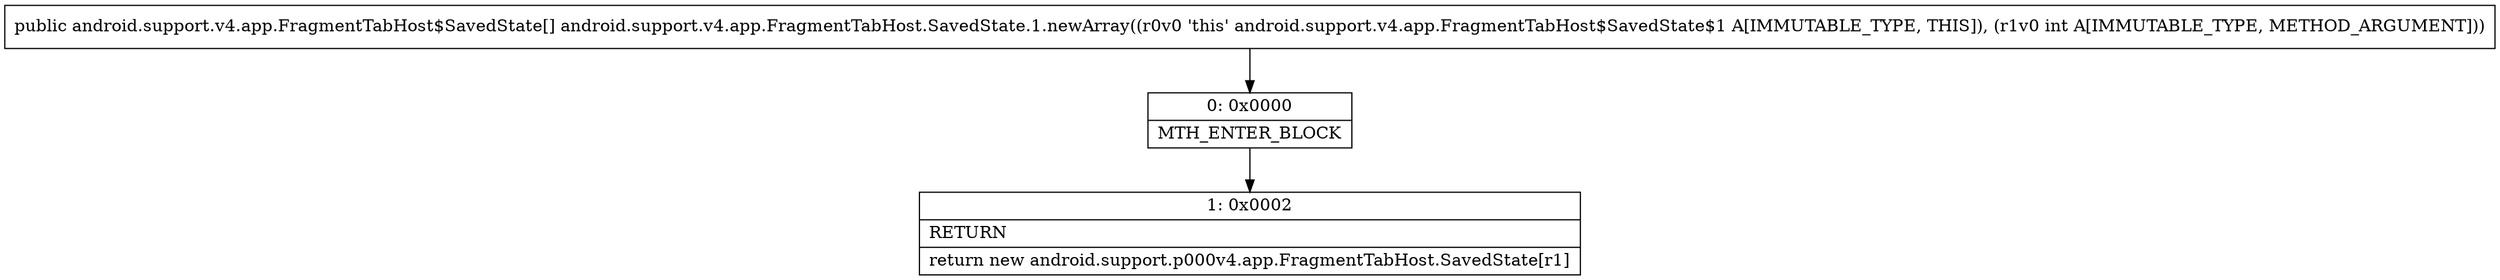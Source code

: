digraph "CFG forandroid.support.v4.app.FragmentTabHost.SavedState.1.newArray(I)[Landroid\/support\/v4\/app\/FragmentTabHost$SavedState;" {
Node_0 [shape=record,label="{0\:\ 0x0000|MTH_ENTER_BLOCK\l}"];
Node_1 [shape=record,label="{1\:\ 0x0002|RETURN\l|return new android.support.p000v4.app.FragmentTabHost.SavedState[r1]\l}"];
MethodNode[shape=record,label="{public android.support.v4.app.FragmentTabHost$SavedState[] android.support.v4.app.FragmentTabHost.SavedState.1.newArray((r0v0 'this' android.support.v4.app.FragmentTabHost$SavedState$1 A[IMMUTABLE_TYPE, THIS]), (r1v0 int A[IMMUTABLE_TYPE, METHOD_ARGUMENT])) }"];
MethodNode -> Node_0;
Node_0 -> Node_1;
}

